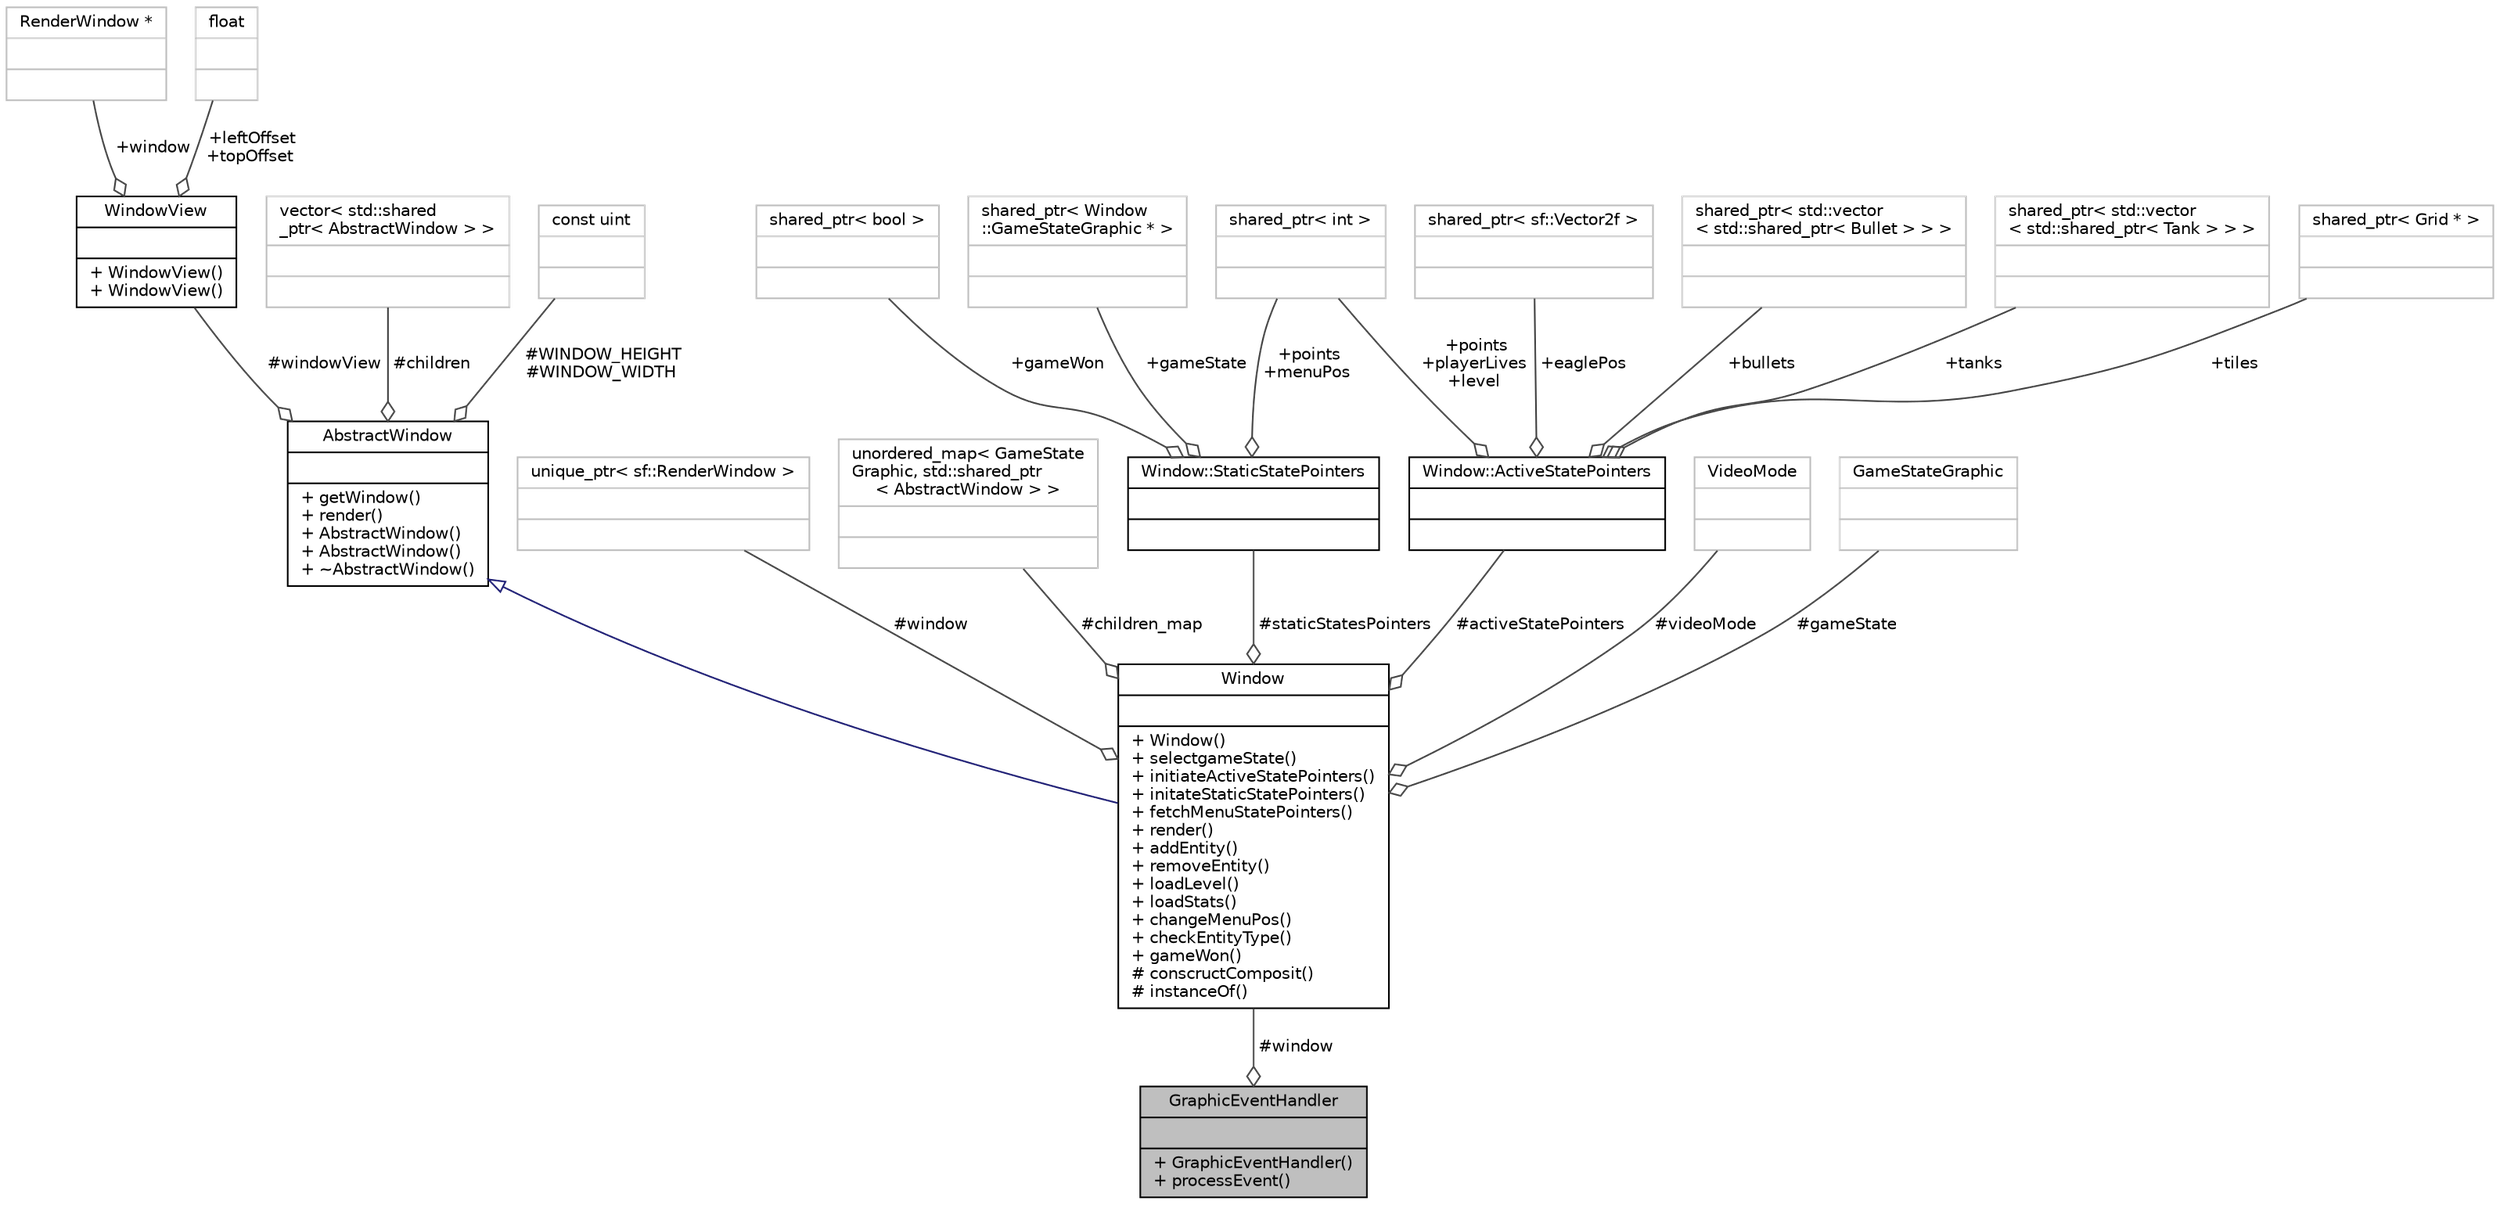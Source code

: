 digraph "GraphicEventHandler"
{
 // INTERACTIVE_SVG=YES
 // LATEX_PDF_SIZE
  bgcolor="transparent";
  edge [fontname="Helvetica",fontsize="10",labelfontname="Helvetica",labelfontsize="10"];
  node [fontname="Helvetica",fontsize="10",shape=record];
  Node1 [label="{GraphicEventHandler\n||+ GraphicEventHandler()\l+ processEvent()\l}",height=0.2,width=0.4,color="black", fillcolor="grey75", style="filled", fontcolor="black",tooltip="Class responsible forprocessing events connected to graphic-lib."];
  Node2 -> Node1 [color="grey25",fontsize="10",style="solid",label=" #window" ,arrowhead="odiamond",fontname="Helvetica"];
  Node2 [label="{Window\n||+ Window()\l+ selectgameState()\l+ initiateActiveStatePointers()\l+ initateStaticStatePointers()\l+ fetchMenuStatePointers()\l+ render()\l+ addEntity()\l+ removeEntity()\l+ loadLevel()\l+ loadStats()\l+ changeMenuPos()\l+ checkEntityType()\l+ gameWon()\l# conscructComposit()\l# instanceOf()\l}",height=0.2,width=0.4,color="black",URL="$class_window.html",tooltip="Contains main SFML functions."];
  Node3 -> Node2 [dir="back",color="midnightblue",fontsize="10",style="solid",arrowtail="onormal",fontname="Helvetica"];
  Node3 [label="{AbstractWindow\n||+ getWindow()\l+ render()\l+ AbstractWindow()\l+ AbstractWindow()\l+ ~AbstractWindow()\l}",height=0.2,width=0.4,color="black",URL="$class_abstract_window.html",tooltip="Contains main SFML functions."];
  Node4 -> Node3 [color="grey25",fontsize="10",style="solid",label=" #WINDOW_HEIGHT\n#WINDOW_WIDTH" ,arrowhead="odiamond",fontname="Helvetica"];
  Node4 [label="{const uint\n||}",height=0.2,width=0.4,color="grey75",tooltip=" "];
  Node5 -> Node3 [color="grey25",fontsize="10",style="solid",label=" #windowView" ,arrowhead="odiamond",fontname="Helvetica"];
  Node5 [label="{WindowView\n||+ WindowView()\l+ WindowView()\l}",height=0.2,width=0.4,color="black",URL="$struct_window_view.html",tooltip="Struct that contains the sf::RenderWindow nad offset of elements to render."];
  Node6 -> Node5 [color="grey25",fontsize="10",style="solid",label=" +window" ,arrowhead="odiamond",fontname="Helvetica"];
  Node6 [label="{RenderWindow *\n||}",height=0.2,width=0.4,color="grey75",tooltip=" "];
  Node7 -> Node5 [color="grey25",fontsize="10",style="solid",label=" +leftOffset\n+topOffset" ,arrowhead="odiamond",fontname="Helvetica"];
  Node7 [label="{float\n||}",height=0.2,width=0.4,color="grey75",tooltip=" "];
  Node8 -> Node3 [color="grey25",fontsize="10",style="solid",label=" #children" ,arrowhead="odiamond",fontname="Helvetica"];
  Node8 [label="{vector\< std::shared\l_ptr\< AbstractWindow \> \>\n||}",height=0.2,width=0.4,color="grey75",tooltip=" "];
  Node9 -> Node2 [color="grey25",fontsize="10",style="solid",label=" #window" ,arrowhead="odiamond",fontname="Helvetica"];
  Node9 [label="{unique_ptr\< sf::RenderWindow \>\n||}",height=0.2,width=0.4,color="grey75",tooltip=" "];
  Node10 -> Node2 [color="grey25",fontsize="10",style="solid",label=" #children_map" ,arrowhead="odiamond",fontname="Helvetica"];
  Node10 [label="{unordered_map\< GameState\lGraphic, std::shared_ptr\l\< AbstractWindow \> \>\n||}",height=0.2,width=0.4,color="grey75",tooltip=" "];
  Node11 -> Node2 [color="grey25",fontsize="10",style="solid",label=" #activeStatePointers" ,arrowhead="odiamond",fontname="Helvetica"];
  Node11 [label="{Window::ActiveStatePointers\n||}",height=0.2,width=0.4,color="black",URL="$struct_window_1_1_active_state_pointers.html",tooltip="Stores given ActiveState pointers."];
  Node12 -> Node11 [color="grey25",fontsize="10",style="solid",label=" +points\n+playerLives\n+level" ,arrowhead="odiamond",fontname="Helvetica"];
  Node12 [label="{shared_ptr\< int \>\n||}",height=0.2,width=0.4,color="grey75",tooltip=" "];
  Node13 -> Node11 [color="grey25",fontsize="10",style="solid",label=" +tiles" ,arrowhead="odiamond",fontname="Helvetica"];
  Node13 [label="{shared_ptr\< Grid * \>\n||}",height=0.2,width=0.4,color="grey75",tooltip=" "];
  Node14 -> Node11 [color="grey25",fontsize="10",style="solid",label=" +eaglePos" ,arrowhead="odiamond",fontname="Helvetica"];
  Node14 [label="{shared_ptr\< sf::Vector2f \>\n||}",height=0.2,width=0.4,color="grey75",tooltip=" "];
  Node15 -> Node11 [color="grey25",fontsize="10",style="solid",label=" +bullets" ,arrowhead="odiamond",fontname="Helvetica"];
  Node15 [label="{shared_ptr\< std::vector\l\< std::shared_ptr\< Bullet \> \> \>\n||}",height=0.2,width=0.4,color="grey75",tooltip=" "];
  Node16 -> Node11 [color="grey25",fontsize="10",style="solid",label=" +tanks" ,arrowhead="odiamond",fontname="Helvetica"];
  Node16 [label="{shared_ptr\< std::vector\l\< std::shared_ptr\< Tank \> \> \>\n||}",height=0.2,width=0.4,color="grey75",tooltip=" "];
  Node17 -> Node2 [color="grey25",fontsize="10",style="solid",label=" #staticStatesPointers" ,arrowhead="odiamond",fontname="Helvetica"];
  Node17 [label="{Window::StaticStatePointers\n||}",height=0.2,width=0.4,color="black",URL="$struct_window_1_1_static_state_pointers.html",tooltip="Stores MenuState pointers."];
  Node12 -> Node17 [color="grey25",fontsize="10",style="solid",label=" +points\n+menuPos" ,arrowhead="odiamond",fontname="Helvetica"];
  Node18 -> Node17 [color="grey25",fontsize="10",style="solid",label=" +gameWon" ,arrowhead="odiamond",fontname="Helvetica"];
  Node18 [label="{shared_ptr\< bool \>\n||}",height=0.2,width=0.4,color="grey75",tooltip=" "];
  Node19 -> Node17 [color="grey25",fontsize="10",style="solid",label=" +gameState" ,arrowhead="odiamond",fontname="Helvetica"];
  Node19 [label="{shared_ptr\< Window\l::GameStateGraphic * \>\n||}",height=0.2,width=0.4,color="grey75",tooltip=" "];
  Node20 -> Node2 [color="grey25",fontsize="10",style="solid",label=" #videoMode" ,arrowhead="odiamond",fontname="Helvetica"];
  Node20 [label="{VideoMode\n||}",height=0.2,width=0.4,color="grey75",tooltip=" "];
  Node21 -> Node2 [color="grey25",fontsize="10",style="solid",label=" #gameState" ,arrowhead="odiamond",fontname="Helvetica"];
  Node21 [label="{GameStateGraphic\n||}",height=0.2,width=0.4,color="grey75",tooltip=" "];
}
